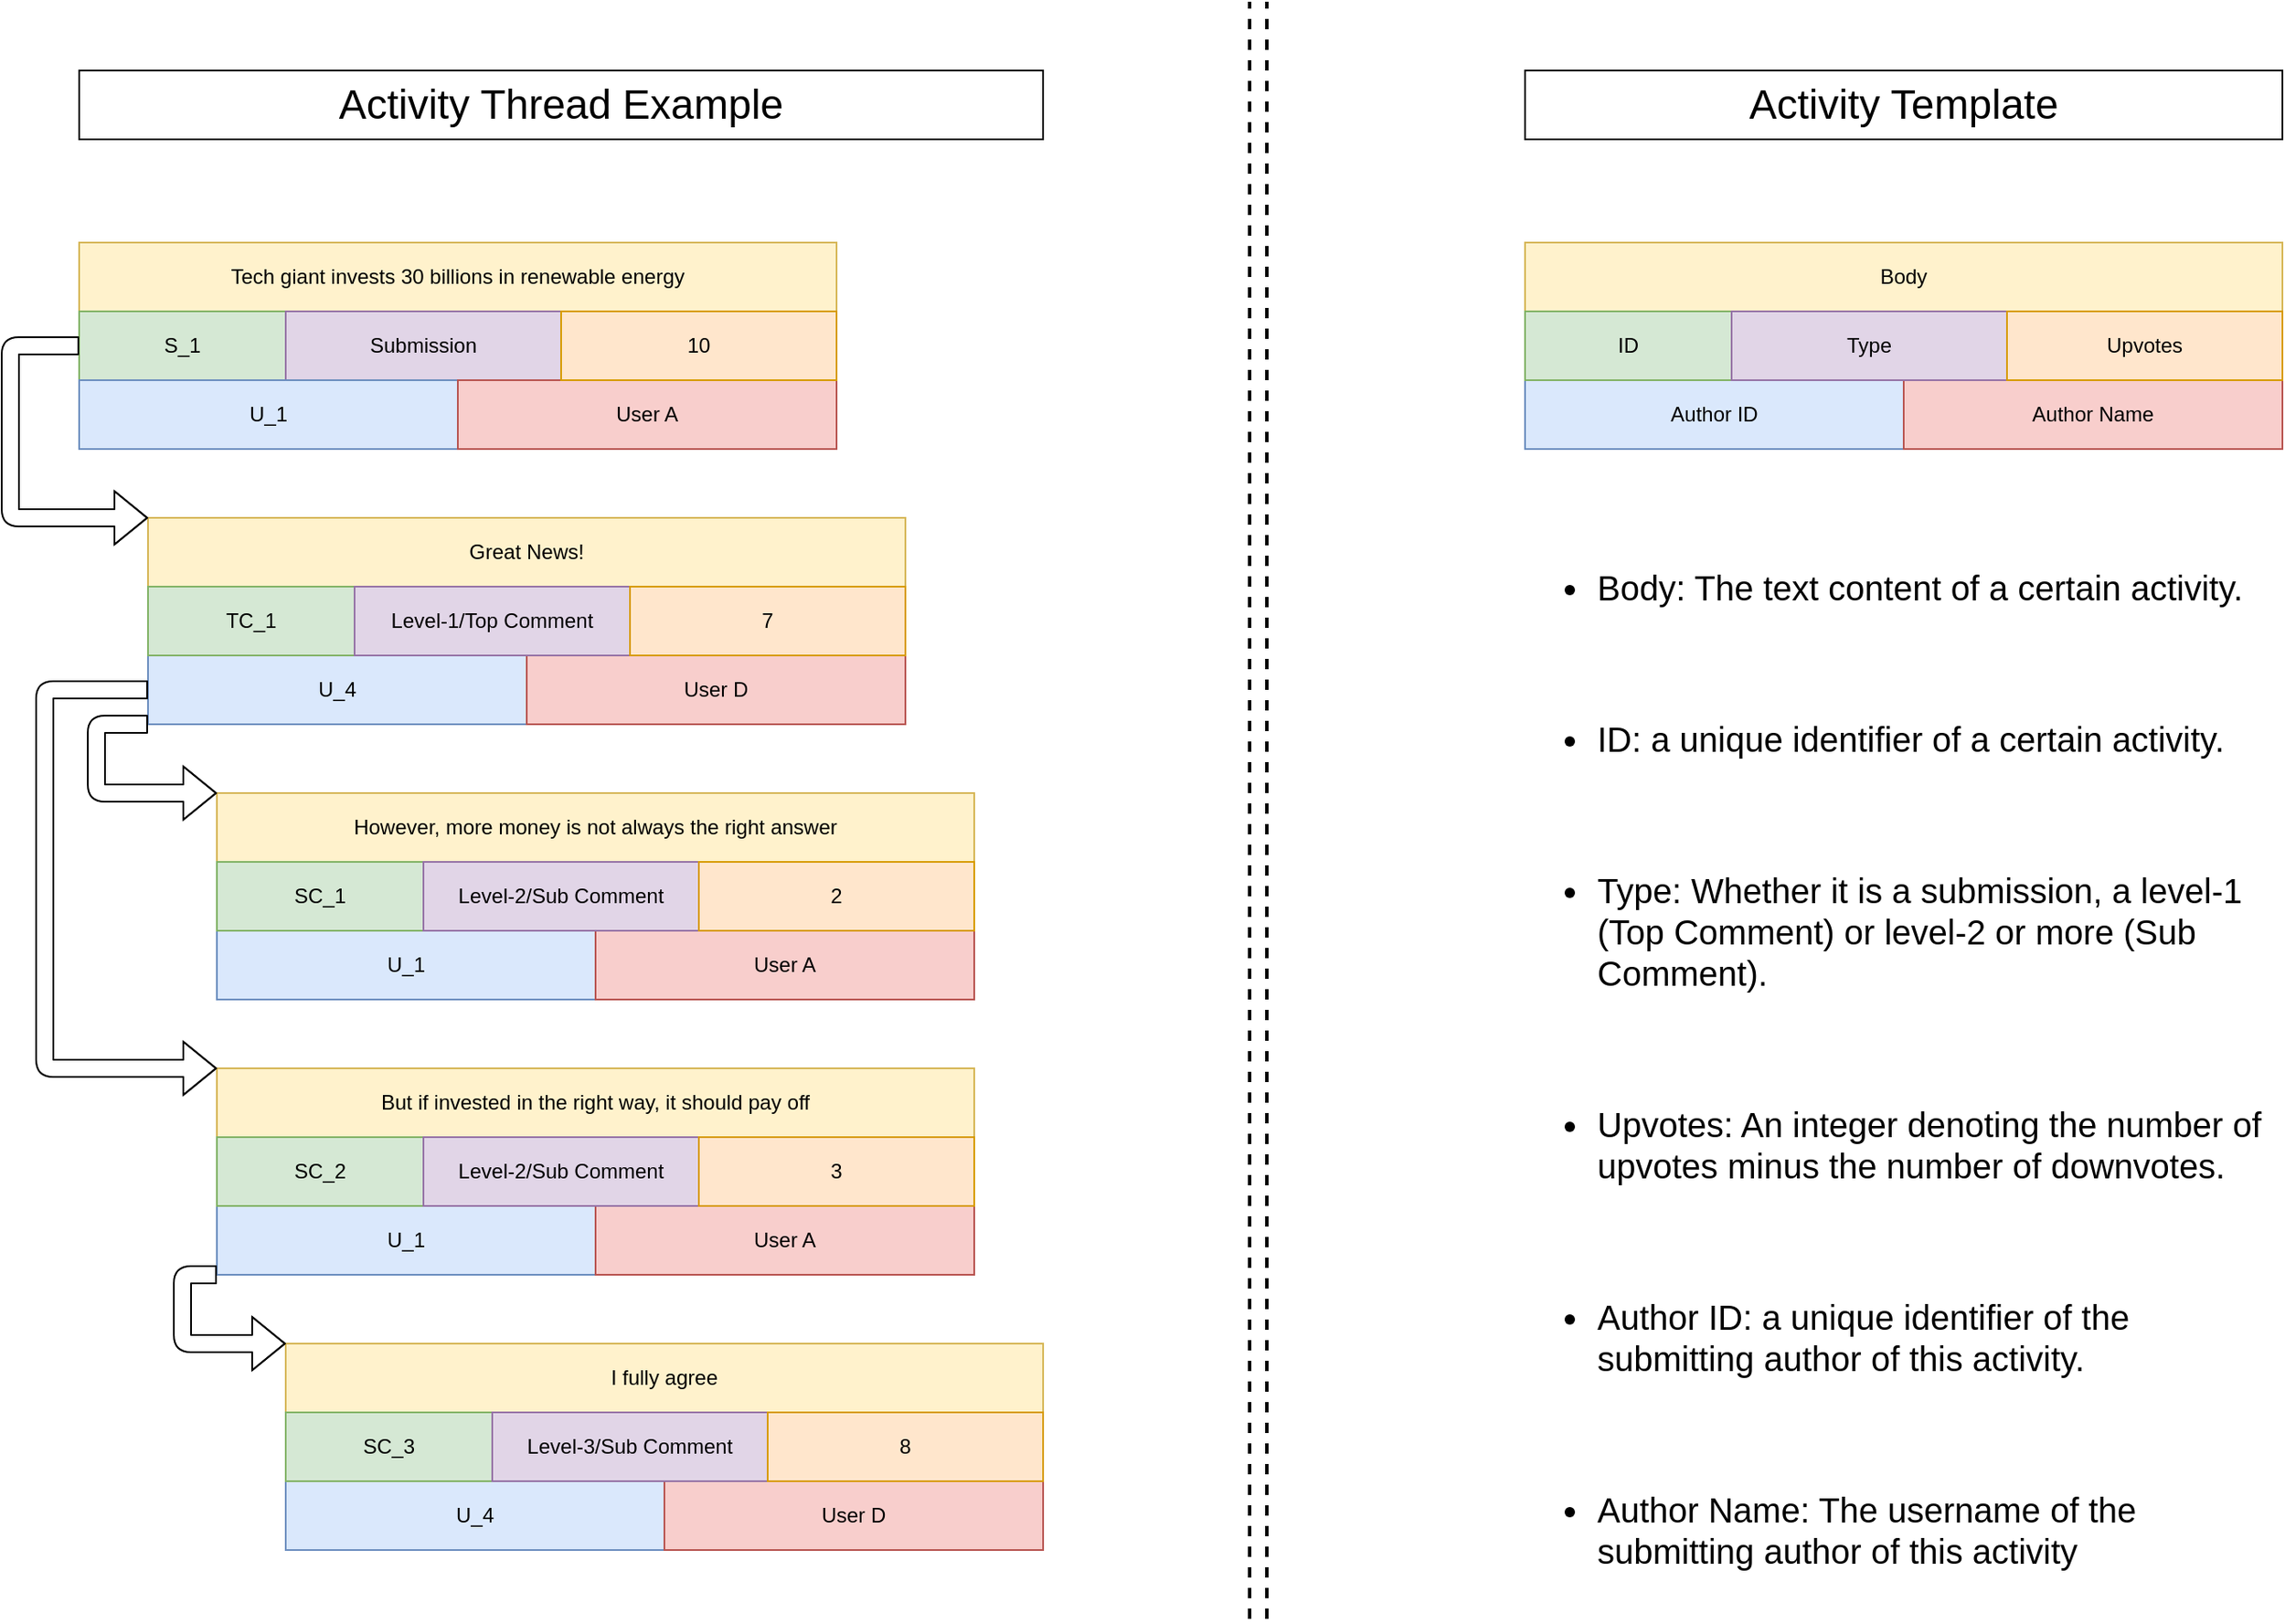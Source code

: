 <mxfile version="14.6.13" type="device"><diagram id="s0SlxMmFywwGas4VWzyF" name="Page-1"><mxGraphModel dx="2031" dy="1306" grid="1" gridSize="10" guides="1" tooltips="1" connect="1" arrows="1" fold="1" page="1" pageScale="1" pageWidth="827" pageHeight="1169" math="0" shadow="0"><root><mxCell id="0"/><mxCell id="1" parent="0"/><mxCell id="hw_t2a9Cb00ep2ch9yAf-1" value="Tech giant invests 30 billions in renewable energy" style="rounded=0;whiteSpace=wrap;html=1;fillColor=#fff2cc;strokeColor=#d6b656;" vertex="1" parent="1"><mxGeometry x="160" y="220" width="440" height="40" as="geometry"/></mxCell><mxCell id="hw_t2a9Cb00ep2ch9yAf-7" value="S_1" style="rounded=0;whiteSpace=wrap;html=1;strokeColor=#82b366;fillColor=#d5e8d4;" vertex="1" parent="1"><mxGeometry x="160" y="260" width="120" height="40" as="geometry"/></mxCell><mxCell id="hw_t2a9Cb00ep2ch9yAf-8" value="Submission" style="rounded=0;whiteSpace=wrap;html=1;strokeColor=#9673a6;fillColor=#e1d5e7;" vertex="1" parent="1"><mxGeometry x="280" y="260" width="160" height="40" as="geometry"/></mxCell><mxCell id="hw_t2a9Cb00ep2ch9yAf-9" value="U_1" style="rounded=0;whiteSpace=wrap;html=1;strokeColor=#6c8ebf;fillColor=#dae8fc;" vertex="1" parent="1"><mxGeometry x="160" y="300" width="220" height="40" as="geometry"/></mxCell><mxCell id="hw_t2a9Cb00ep2ch9yAf-10" value="User A" style="rounded=0;whiteSpace=wrap;html=1;strokeColor=#b85450;fillColor=#f8cecc;" vertex="1" parent="1"><mxGeometry x="380" y="300" width="220" height="40" as="geometry"/></mxCell><mxCell id="hw_t2a9Cb00ep2ch9yAf-16" value="Great News!" style="rounded=0;whiteSpace=wrap;html=1;fillColor=#fff2cc;strokeColor=#d6b656;" vertex="1" parent="1"><mxGeometry x="200" y="380" width="440" height="40" as="geometry"/></mxCell><mxCell id="hw_t2a9Cb00ep2ch9yAf-19" value="U_4" style="rounded=0;whiteSpace=wrap;html=1;strokeColor=#6c8ebf;fillColor=#dae8fc;" vertex="1" parent="1"><mxGeometry x="200" y="460" width="220" height="40" as="geometry"/></mxCell><mxCell id="hw_t2a9Cb00ep2ch9yAf-20" value="User D" style="rounded=0;whiteSpace=wrap;html=1;strokeColor=#b85450;fillColor=#f8cecc;" vertex="1" parent="1"><mxGeometry x="420" y="460" width="220" height="40" as="geometry"/></mxCell><mxCell id="hw_t2a9Cb00ep2ch9yAf-21" value="However, more money is not always the right answer" style="rounded=0;whiteSpace=wrap;html=1;fillColor=#fff2cc;strokeColor=#d6b656;" vertex="1" parent="1"><mxGeometry x="240" y="540" width="440" height="40" as="geometry"/></mxCell><mxCell id="hw_t2a9Cb00ep2ch9yAf-24" value="U_1" style="rounded=0;whiteSpace=wrap;html=1;strokeColor=#6c8ebf;fillColor=#dae8fc;" vertex="1" parent="1"><mxGeometry x="240" y="620" width="220" height="40" as="geometry"/></mxCell><mxCell id="hw_t2a9Cb00ep2ch9yAf-25" value="User A" style="rounded=0;whiteSpace=wrap;html=1;strokeColor=#b85450;fillColor=#f8cecc;" vertex="1" parent="1"><mxGeometry x="460" y="620" width="220" height="40" as="geometry"/></mxCell><mxCell id="hw_t2a9Cb00ep2ch9yAf-26" value="But if invested in the right way, it should pay off" style="rounded=0;whiteSpace=wrap;html=1;fillColor=#fff2cc;strokeColor=#d6b656;" vertex="1" parent="1"><mxGeometry x="240" y="700" width="440" height="40" as="geometry"/></mxCell><mxCell id="hw_t2a9Cb00ep2ch9yAf-29" value="U_1" style="rounded=0;whiteSpace=wrap;html=1;strokeColor=#6c8ebf;fillColor=#dae8fc;" vertex="1" parent="1"><mxGeometry x="240" y="780" width="220" height="40" as="geometry"/></mxCell><mxCell id="hw_t2a9Cb00ep2ch9yAf-30" value="User A" style="rounded=0;whiteSpace=wrap;html=1;strokeColor=#b85450;fillColor=#f8cecc;" vertex="1" parent="1"><mxGeometry x="460" y="780" width="220" height="40" as="geometry"/></mxCell><mxCell id="hw_t2a9Cb00ep2ch9yAf-31" value="I fully agree" style="rounded=0;whiteSpace=wrap;html=1;fillColor=#fff2cc;strokeColor=#d6b656;" vertex="1" parent="1"><mxGeometry x="280" y="860" width="440" height="40" as="geometry"/></mxCell><mxCell id="hw_t2a9Cb00ep2ch9yAf-34" value="U_4" style="rounded=0;whiteSpace=wrap;html=1;strokeColor=#6c8ebf;fillColor=#dae8fc;" vertex="1" parent="1"><mxGeometry x="280" y="940" width="220" height="40" as="geometry"/></mxCell><mxCell id="hw_t2a9Cb00ep2ch9yAf-35" value="User D" style="rounded=0;whiteSpace=wrap;html=1;strokeColor=#b85450;fillColor=#f8cecc;" vertex="1" parent="1"><mxGeometry x="500" y="940" width="220" height="40" as="geometry"/></mxCell><mxCell id="hw_t2a9Cb00ep2ch9yAf-36" value="" style="shape=flexArrow;endArrow=classic;html=1;exitX=0;exitY=0.5;exitDx=0;exitDy=0;entryX=0;entryY=0;entryDx=0;entryDy=0;" edge="1" parent="1" source="hw_t2a9Cb00ep2ch9yAf-7" target="hw_t2a9Cb00ep2ch9yAf-16"><mxGeometry width="50" height="50" relative="1" as="geometry"><mxPoint x="350" y="620" as="sourcePoint"/><mxPoint x="400" y="570" as="targetPoint"/><Array as="points"><mxPoint x="120" y="280"/><mxPoint x="120" y="380"/></Array></mxGeometry></mxCell><mxCell id="hw_t2a9Cb00ep2ch9yAf-37" value="" style="shape=flexArrow;endArrow=classic;html=1;exitX=0;exitY=1;exitDx=0;exitDy=0;entryX=0;entryY=0;entryDx=0;entryDy=0;" edge="1" parent="1" source="hw_t2a9Cb00ep2ch9yAf-19" target="hw_t2a9Cb00ep2ch9yAf-21"><mxGeometry width="50" height="50" relative="1" as="geometry"><mxPoint x="350" y="620" as="sourcePoint"/><mxPoint x="400" y="570" as="targetPoint"/><Array as="points"><mxPoint x="170" y="500"/><mxPoint x="170" y="540"/></Array></mxGeometry></mxCell><mxCell id="hw_t2a9Cb00ep2ch9yAf-38" value="Body" style="rounded=0;whiteSpace=wrap;html=1;fillColor=#fff2cc;strokeColor=#d6b656;" vertex="1" parent="1"><mxGeometry x="1000" y="220" width="440" height="40" as="geometry"/></mxCell><mxCell id="hw_t2a9Cb00ep2ch9yAf-41" value="Author ID" style="rounded=0;whiteSpace=wrap;html=1;strokeColor=#6c8ebf;fillColor=#dae8fc;" vertex="1" parent="1"><mxGeometry x="1000" y="300" width="220" height="40" as="geometry"/></mxCell><mxCell id="hw_t2a9Cb00ep2ch9yAf-42" value="Author Name" style="rounded=0;whiteSpace=wrap;html=1;strokeColor=#b85450;fillColor=#f8cecc;" vertex="1" parent="1"><mxGeometry x="1220" y="300" width="220" height="40" as="geometry"/></mxCell><mxCell id="hw_t2a9Cb00ep2ch9yAf-43" value="" style="shape=flexArrow;endArrow=classic;html=1;exitX=0;exitY=0.5;exitDx=0;exitDy=0;entryX=0;entryY=0;entryDx=0;entryDy=0;" edge="1" parent="1" source="hw_t2a9Cb00ep2ch9yAf-19" target="hw_t2a9Cb00ep2ch9yAf-26"><mxGeometry width="50" height="50" relative="1" as="geometry"><mxPoint x="240" y="620" as="sourcePoint"/><mxPoint x="290" y="570" as="targetPoint"/><Array as="points"><mxPoint x="140" y="480"/><mxPoint x="140" y="700"/></Array></mxGeometry></mxCell><mxCell id="hw_t2a9Cb00ep2ch9yAf-44" value="" style="shape=flexArrow;endArrow=classic;html=1;entryX=0;entryY=0;entryDx=0;entryDy=0;exitX=0;exitY=1;exitDx=0;exitDy=0;" edge="1" parent="1" source="hw_t2a9Cb00ep2ch9yAf-29" target="hw_t2a9Cb00ep2ch9yAf-31"><mxGeometry width="50" height="50" relative="1" as="geometry"><mxPoint x="240" y="620" as="sourcePoint"/><mxPoint x="290" y="570" as="targetPoint"/><Array as="points"><mxPoint x="220" y="820"/><mxPoint x="220" y="860"/></Array></mxGeometry></mxCell><mxCell id="hw_t2a9Cb00ep2ch9yAf-45" value="10" style="rounded=0;whiteSpace=wrap;html=1;strokeColor=#d79b00;fillColor=#ffe6cc;" vertex="1" parent="1"><mxGeometry x="440" y="260" width="160" height="40" as="geometry"/></mxCell><mxCell id="hw_t2a9Cb00ep2ch9yAf-46" value="SC_1" style="rounded=0;whiteSpace=wrap;html=1;strokeColor=#82b366;fillColor=#d5e8d4;" vertex="1" parent="1"><mxGeometry x="240" y="580" width="120" height="40" as="geometry"/></mxCell><mxCell id="hw_t2a9Cb00ep2ch9yAf-47" value="Level-2/Sub Comment" style="rounded=0;whiteSpace=wrap;html=1;strokeColor=#9673a6;fillColor=#e1d5e7;" vertex="1" parent="1"><mxGeometry x="360" y="580" width="160" height="40" as="geometry"/></mxCell><mxCell id="hw_t2a9Cb00ep2ch9yAf-48" value="2" style="rounded=0;whiteSpace=wrap;html=1;strokeColor=#d79b00;fillColor=#ffe6cc;" vertex="1" parent="1"><mxGeometry x="520" y="580" width="160" height="40" as="geometry"/></mxCell><mxCell id="hw_t2a9Cb00ep2ch9yAf-55" value="SC_2" style="rounded=0;whiteSpace=wrap;html=1;strokeColor=#82b366;fillColor=#d5e8d4;" vertex="1" parent="1"><mxGeometry x="240" y="740" width="120" height="40" as="geometry"/></mxCell><mxCell id="hw_t2a9Cb00ep2ch9yAf-56" value="Level-2/Sub Comment" style="rounded=0;whiteSpace=wrap;html=1;strokeColor=#9673a6;fillColor=#e1d5e7;" vertex="1" parent="1"><mxGeometry x="360" y="740" width="160" height="40" as="geometry"/></mxCell><mxCell id="hw_t2a9Cb00ep2ch9yAf-57" value="3" style="rounded=0;whiteSpace=wrap;html=1;strokeColor=#d79b00;fillColor=#ffe6cc;" vertex="1" parent="1"><mxGeometry x="520" y="740" width="160" height="40" as="geometry"/></mxCell><mxCell id="hw_t2a9Cb00ep2ch9yAf-58" value="TC_1" style="rounded=0;whiteSpace=wrap;html=1;strokeColor=#82b366;fillColor=#d5e8d4;" vertex="1" parent="1"><mxGeometry x="200" y="420" width="120" height="40" as="geometry"/></mxCell><mxCell id="hw_t2a9Cb00ep2ch9yAf-59" value="Level-1/Top Comment" style="rounded=0;whiteSpace=wrap;html=1;strokeColor=#9673a6;fillColor=#e1d5e7;" vertex="1" parent="1"><mxGeometry x="320" y="420" width="160" height="40" as="geometry"/></mxCell><mxCell id="hw_t2a9Cb00ep2ch9yAf-60" value="7" style="rounded=0;whiteSpace=wrap;html=1;strokeColor=#d79b00;fillColor=#ffe6cc;" vertex="1" parent="1"><mxGeometry x="480" y="420" width="160" height="40" as="geometry"/></mxCell><mxCell id="hw_t2a9Cb00ep2ch9yAf-61" value="SC_3" style="rounded=0;whiteSpace=wrap;html=1;strokeColor=#82b366;fillColor=#d5e8d4;" vertex="1" parent="1"><mxGeometry x="280" y="900" width="120" height="40" as="geometry"/></mxCell><mxCell id="hw_t2a9Cb00ep2ch9yAf-62" value="&lt;span&gt;Level-3/Sub Comment&lt;/span&gt;" style="rounded=0;whiteSpace=wrap;html=1;strokeColor=#9673a6;fillColor=#e1d5e7;" vertex="1" parent="1"><mxGeometry x="400" y="900" width="160" height="40" as="geometry"/></mxCell><mxCell id="hw_t2a9Cb00ep2ch9yAf-63" value="8" style="rounded=0;whiteSpace=wrap;html=1;strokeColor=#d79b00;fillColor=#ffe6cc;" vertex="1" parent="1"><mxGeometry x="560" y="900" width="160" height="40" as="geometry"/></mxCell><mxCell id="hw_t2a9Cb00ep2ch9yAf-64" value="ID" style="rounded=0;whiteSpace=wrap;html=1;strokeColor=#82b366;fillColor=#d5e8d4;" vertex="1" parent="1"><mxGeometry x="1000" y="260" width="120" height="40" as="geometry"/></mxCell><mxCell id="hw_t2a9Cb00ep2ch9yAf-65" value="Type" style="rounded=0;whiteSpace=wrap;html=1;strokeColor=#9673a6;fillColor=#e1d5e7;" vertex="1" parent="1"><mxGeometry x="1120" y="260" width="160" height="40" as="geometry"/></mxCell><mxCell id="hw_t2a9Cb00ep2ch9yAf-66" value="Upvotes" style="rounded=0;whiteSpace=wrap;html=1;strokeColor=#d79b00;fillColor=#ffe6cc;" vertex="1" parent="1"><mxGeometry x="1280" y="260" width="160" height="40" as="geometry"/></mxCell><mxCell id="hw_t2a9Cb00ep2ch9yAf-67" value="&lt;font style=&quot;font-size: 24px&quot;&gt;Activity Template&lt;/font&gt;" style="text;html=1;fillColor=none;align=center;verticalAlign=middle;whiteSpace=wrap;rounded=0;strokeColor=#000000;" vertex="1" parent="1"><mxGeometry x="1000" y="120" width="440" height="40" as="geometry"/></mxCell><mxCell id="hw_t2a9Cb00ep2ch9yAf-68" value="" style="endArrow=none;dashed=1;html=1;strokeWidth=2;" edge="1" parent="1"><mxGeometry width="50" height="50" relative="1" as="geometry"><mxPoint x="840" y="1020" as="sourcePoint"/><mxPoint x="840" y="80" as="targetPoint"/></mxGeometry></mxCell><mxCell id="hw_t2a9Cb00ep2ch9yAf-70" value="" style="endArrow=none;dashed=1;html=1;strokeWidth=2;" edge="1" parent="1"><mxGeometry width="50" height="50" relative="1" as="geometry"><mxPoint x="850" y="1020" as="sourcePoint"/><mxPoint x="850" y="80" as="targetPoint"/></mxGeometry></mxCell><mxCell id="hw_t2a9Cb00ep2ch9yAf-73" value="&lt;font style=&quot;font-size: 24px&quot;&gt;Activity Thread Example&lt;/font&gt;" style="text;html=1;fillColor=none;align=center;verticalAlign=middle;whiteSpace=wrap;rounded=0;strokeColor=#000000;" vertex="1" parent="1"><mxGeometry x="160" y="120" width="560" height="40" as="geometry"/></mxCell><mxCell id="hw_t2a9Cb00ep2ch9yAf-74" value="&lt;ul style=&quot;font-size: 20px&quot;&gt;&lt;li&gt;&lt;font style=&quot;font-size: 20px&quot;&gt;Body: The text content of a certain activity.&lt;/font&gt;&lt;/li&gt;&lt;/ul&gt;&lt;div style=&quot;font-size: 20px&quot;&gt;&lt;font style=&quot;font-size: 20px&quot;&gt;&lt;br&gt;&lt;/font&gt;&lt;/div&gt;&lt;ul style=&quot;font-size: 20px&quot;&gt;&lt;li&gt;&lt;font style=&quot;font-size: 20px&quot;&gt;ID: a unique identifier of a certain activity.&lt;/font&gt;&lt;/li&gt;&lt;/ul&gt;&lt;div style=&quot;font-size: 20px&quot;&gt;&lt;font style=&quot;font-size: 20px&quot;&gt;&lt;br&gt;&lt;/font&gt;&lt;/div&gt;&lt;ul style=&quot;font-size: 20px&quot;&gt;&lt;li&gt;&lt;font style=&quot;font-size: 20px&quot;&gt;Type: Whether it is a submission, a level-1 (Top Comment) or level-2 or more (Sub Comment).&lt;/font&gt;&lt;/li&gt;&lt;/ul&gt;&lt;div style=&quot;font-size: 20px&quot;&gt;&lt;font style=&quot;font-size: 20px&quot;&gt;&lt;br&gt;&lt;/font&gt;&lt;/div&gt;&lt;ul style=&quot;font-size: 20px&quot;&gt;&lt;li&gt;&lt;font style=&quot;font-size: 20px&quot;&gt;Upvotes: An integer denoting the number of upvotes minus the number of downvotes.&lt;/font&gt;&lt;/li&gt;&lt;/ul&gt;&lt;div style=&quot;font-size: 20px&quot;&gt;&lt;font style=&quot;font-size: 20px&quot;&gt;&lt;br&gt;&lt;/font&gt;&lt;/div&gt;&lt;ul style=&quot;font-size: 20px&quot;&gt;&lt;li&gt;&lt;font style=&quot;font-size: 20px&quot;&gt;Author ID: a unique identifier of the submitting author of this activity.&lt;/font&gt;&lt;/li&gt;&lt;/ul&gt;&lt;div style=&quot;font-size: 20px&quot;&gt;&lt;font style=&quot;font-size: 20px&quot;&gt;&lt;br&gt;&lt;/font&gt;&lt;/div&gt;&lt;ul style=&quot;font-size: 20px&quot;&gt;&lt;li&gt;&lt;font style=&quot;font-size: 20px&quot;&gt;Author Name: The username of the submitting author of this activity&amp;nbsp;&lt;/font&gt;&lt;/li&gt;&lt;/ul&gt;" style="text;html=1;strokeColor=none;fillColor=none;align=left;verticalAlign=middle;whiteSpace=wrap;rounded=0;" vertex="1" parent="1"><mxGeometry x="1000" y="400" width="440" height="600" as="geometry"/></mxCell></root></mxGraphModel></diagram></mxfile>
